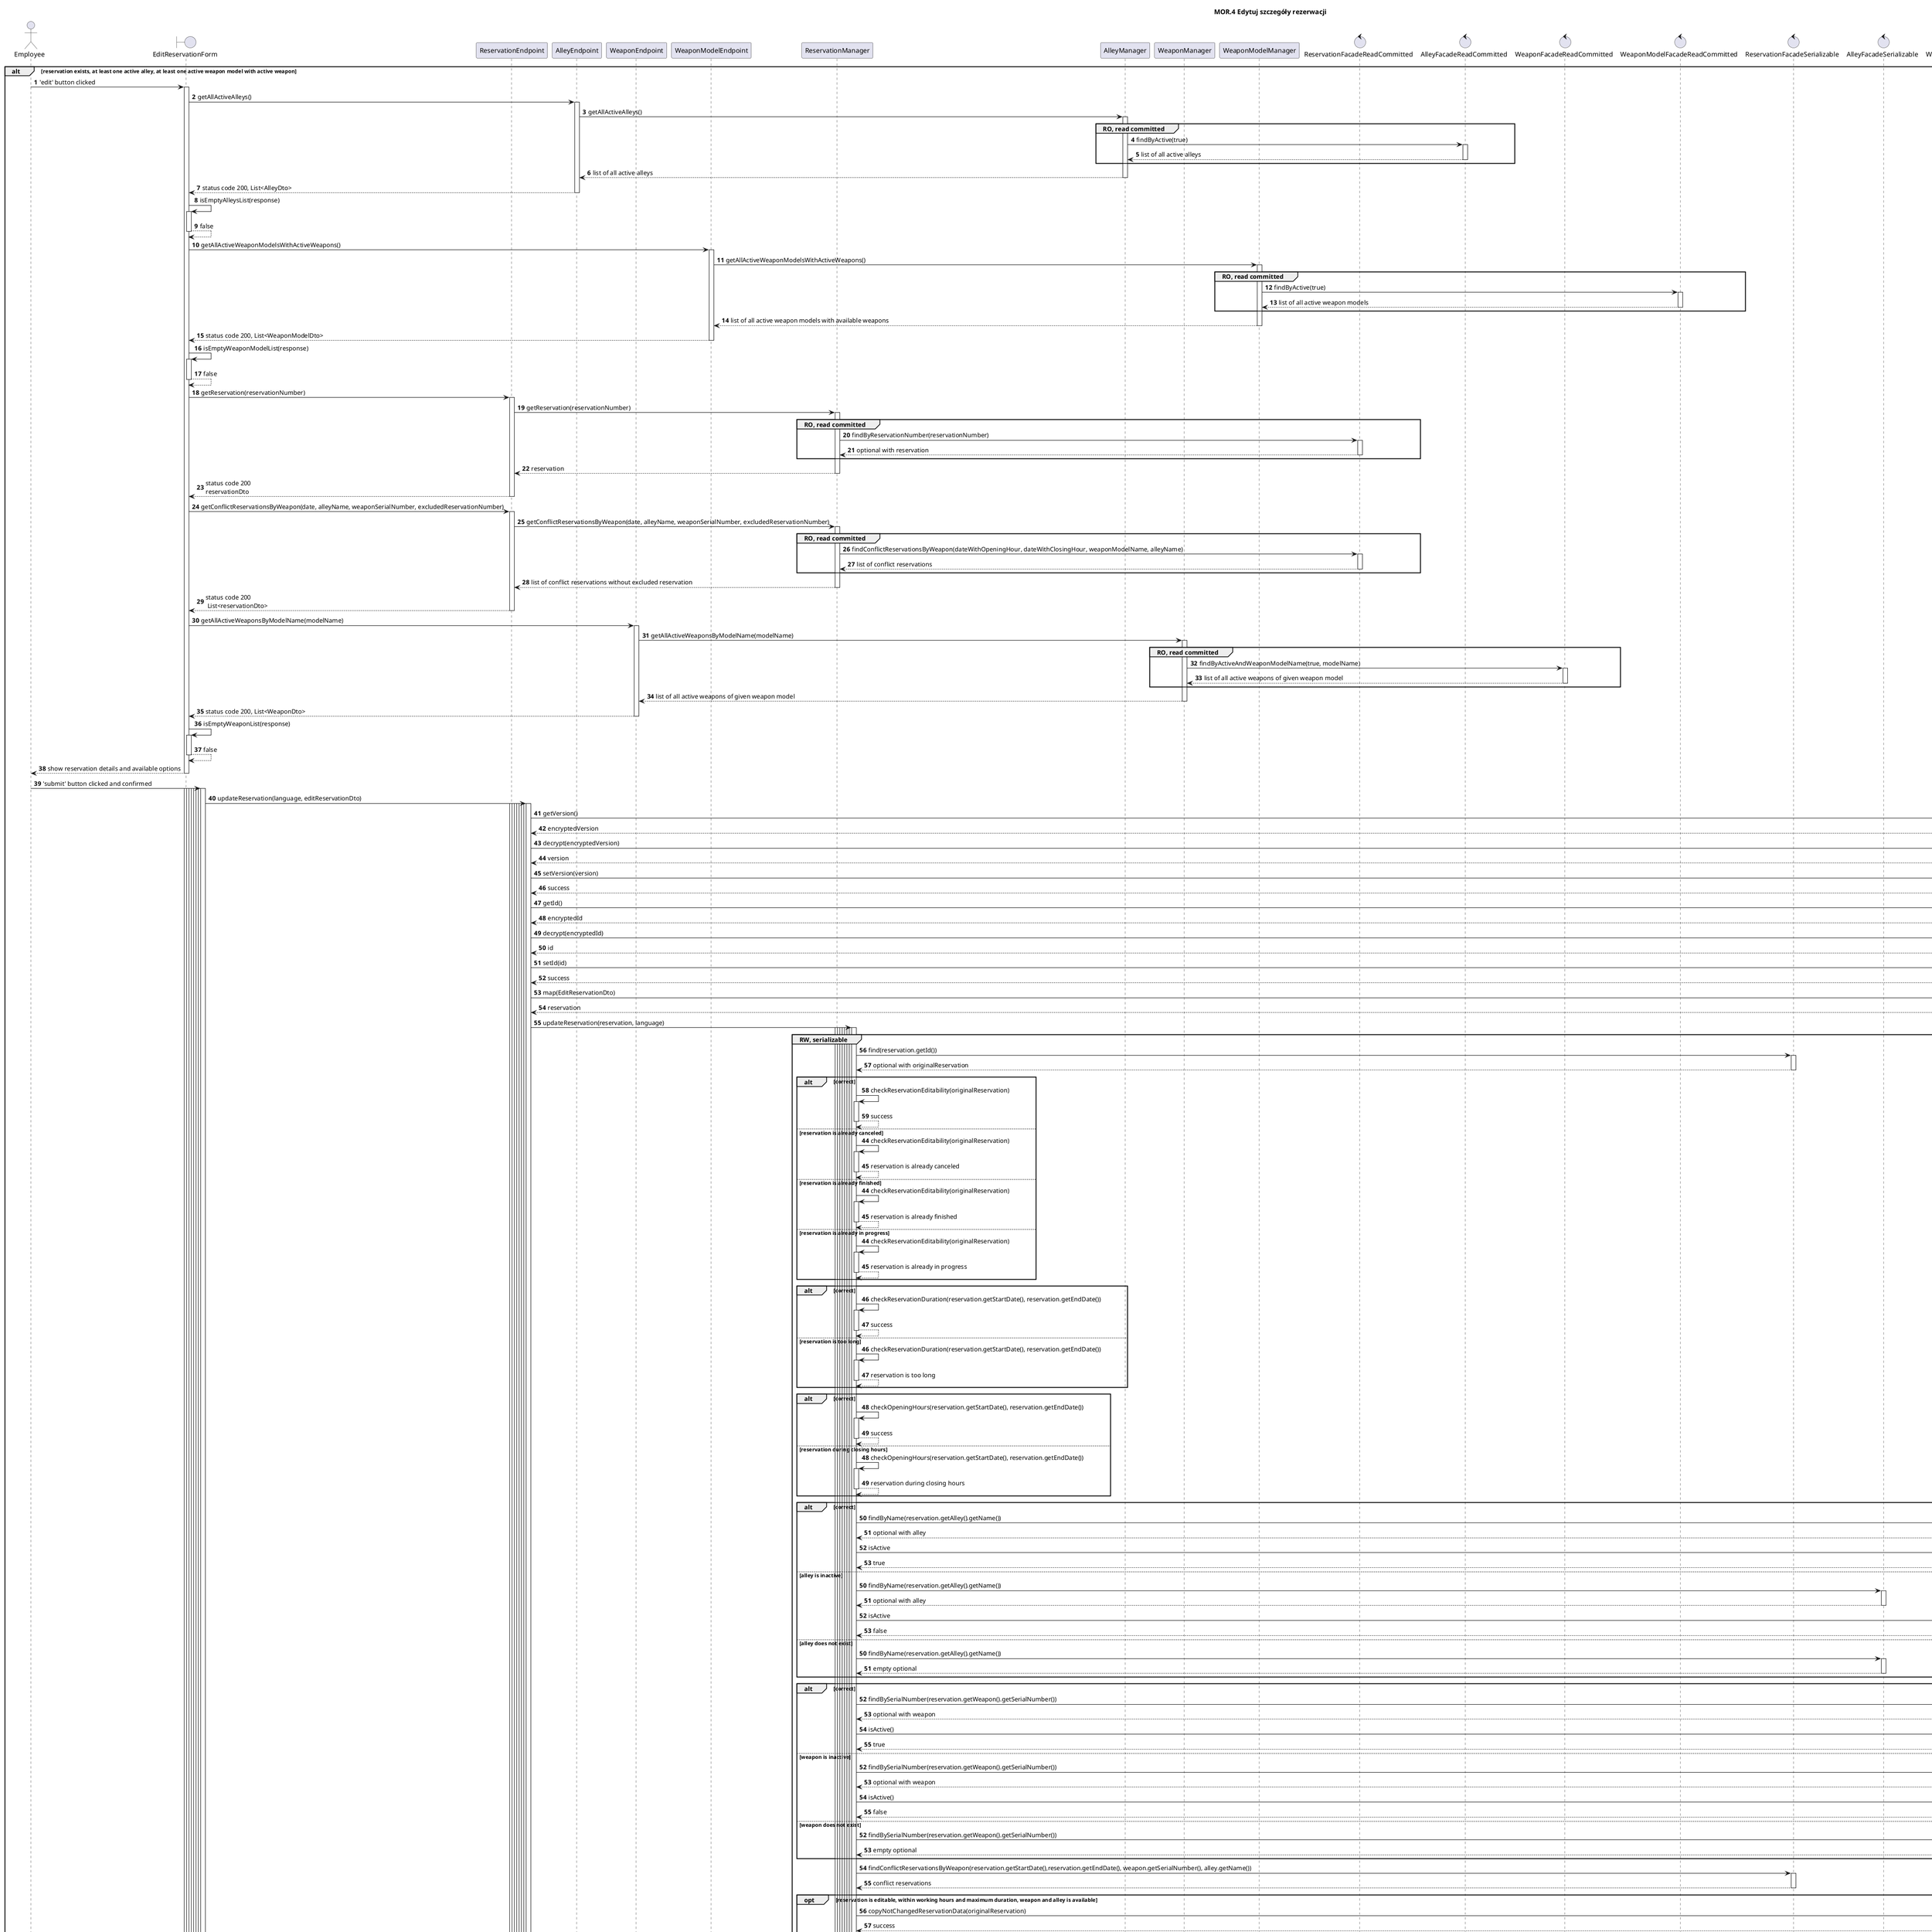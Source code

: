 @startuml
title
MOR.4 Edytuj szczegóły rezerwacji
end title

autoactivate on
actor "Employee"
boundary EditReservationForm
participant ReservationEndpoint
participant AlleyEndpoint
participant WeaponEndpoint
participant WeaponModelEndpoint
participant ReservationManager
participant AlleyManager
participant WeaponManager
participant WeaponModelManager
control ReservationFacadeReadCommitted
control AlleyFacadeReadCommitted
control WeaponFacadeReadCommitted
control WeaponModelFacadeReadCommitted
control ReservationFacadeSerializable
control AlleyFacadeSerializable
control WeaponFacadeSerializable
control WeaponModelFacadeSerializable
entity ReservationEntity
entity AlleyEntity
entity WeaponEntity
alt reservation exists, at least one active alley, at least one active weapon model with active weapon
autonumber

    "Employee" -> EditReservationForm: 'edit' button clicked

        EditReservationForm -> AlleyEndpoint: getAllActiveAlleys()
            AlleyEndpoint -> AlleyManager: getAllActiveAlleys()
                group RO, read committed
                    AlleyManager -> AlleyFacadeReadCommitted: findByActive(true)
                    return list of all active alleys
                end
            return list of all active alleys
        return status code 200, List<AlleyDto>
        EditReservationForm -> EditReservationForm: isEmptyAlleysList(response)
        return false

        EditReservationForm -> WeaponModelEndpoint: getAllActiveWeaponModelsWithActiveWeapons()
            WeaponModelEndpoint -> WeaponModelManager: getAllActiveWeaponModelsWithActiveWeapons()
                group RO, read committed
                    WeaponModelManager -> WeaponModelFacadeReadCommitted: findByActive(true)
                    return list of all active weapon models
                end
            return list of all active weapon models with available weapons
        return status code 200, List<WeaponModelDto>
        EditReservationForm -> EditReservationForm: isEmptyWeaponModelList(response)
        return false

        EditReservationForm -> ReservationEndpoint: getReservation(reservationNumber)
            ReservationEndpoint -> ReservationManager: getReservation(reservationNumber)
                group RO, read committed
                    ReservationManager -> ReservationFacadeReadCommitted: findByReservationNumber(reservationNumber)
                    return optional with reservation
                end
            return reservation
        return status code 200\nreservationDto

        EditReservationForm -> ReservationEndpoint: getConflictReservationsByWeapon(date, alleyName, weaponSerialNumber, excludedReservationNumber)
            ReservationEndpoint -> ReservationManager: getConflictReservationsByWeapon(date, alleyName, weaponSerialNumber, excludedReservationNumber)
                group RO, read committed
                    ReservationManager -> ReservationFacadeReadCommitted: findConflictReservationsByWeapon(dateWithOpeningHour, dateWithClosingHour, weaponModelName, alleyName)
                    return list of conflict reservations
                end
            return list of conflict reservations without excluded reservation
        return status code 200\n List<reservationDto>

        EditReservationForm -> WeaponEndpoint: getAllActiveWeaponsByModelName(modelName)
            WeaponEndpoint -> WeaponManager: getAllActiveWeaponsByModelName(modelName)
                group RO, read committed
                    WeaponManager -> WeaponFacadeReadCommitted: findByActiveAndWeaponModelName(true, modelName)
                    return list of all active weapons of given weapon model
                end
            return list of all active weapons of given weapon model
        return status code 200, List<WeaponDto>
        EditReservationForm -> EditReservationForm: isEmptyWeaponList(response)
        return false
    return show reservation details and available options

        "Employee" -> EditReservationForm: 'submit' button clicked and confirmed
        activate EditReservationForm
        activate EditReservationForm
        activate EditReservationForm
        activate EditReservationForm
        activate EditReservationForm
        activate EditReservationForm
        activate EditReservationForm
            EditReservationForm -> ReservationEndpoint: updateReservation(language, editReservationDto)
            activate ReservationEndpoint
            activate ReservationEndpoint
            activate ReservationEndpoint
            activate ReservationEndpoint
            activate ReservationEndpoint
            activate ReservationEndpoint
            activate ReservationEndpoint
                ReservationEndpoint -> EditReservationDto: getVersion()
                return encryptedVersion
                ReservationEndpoint -> Crypt: decrypt(encryptedVersion)
                return version
                ReservationEndpoint -> EditReservationDto: setVersion(version)
                return success
                ReservationEndpoint -> EditReservationDto: getId()
                return encryptedId
                ReservationEndpoint -> Crypt: decrypt(encryptedId)
                return id
                ReservationEndpoint -> EditReservationDto: setId(id)
                return success
                ReservationEndpoint -> EditReservationDto: map(EditReservationDto)
                return reservation
                ReservationEndpoint -> ReservationManager: updateReservation(reservation, language)
                    group RW, serializable
                    activate ReservationManager
                    activate ReservationManager
                    activate ReservationManager
                    activate ReservationManager
                    activate ReservationManager
                    activate ReservationManager
                    activate ReservationManager

                        ReservationManager -> ReservationFacadeSerializable: find(reservation.getId())
                        return optional with originalReservation

                        alt correct
                        ReservationManager -> ReservationManager: checkReservationEditability(originalReservation)
                        return success
                        else reservation is already canceled
                        autonumber 44
                        ReservationManager -> ReservationManager: checkReservationEditability(originalReservation)
                        return reservation is already canceled
                        else reservation is already finished
                        autonumber 44
                        ReservationManager -> ReservationManager: checkReservationEditability(originalReservation)
                        return reservation is already finished
                        else reservation is already in progress
                        autonumber 44
                        ReservationManager -> ReservationManager: checkReservationEditability(originalReservation)
                        return reservation is already in progress
                        end

                        alt correct
                        ReservationManager -> ReservationManager: checkReservationDuration(reservation.getStartDate(), reservation.getEndDate())
                        return success
                        else reservation is too long
                        autonumber 46
                        ReservationManager -> ReservationManager: checkReservationDuration(reservation.getStartDate(), reservation.getEndDate())
                        return reservation is too long
                        end

                        alt correct
                        ReservationManager -> ReservationManager: checkOpeningHours(reservation.getStartDate(), reservation.getEndDate())
                        return success
                        else reservation during closing hours
                        autonumber 48
                        ReservationManager -> ReservationManager: checkOpeningHours(reservation.getStartDate(), reservation.getEndDate())
                        return reservation during closing hours
                        end

                        alt correct
                                ReservationManager -> AlleyFacade: findByName(reservation.getAlley().getName())
                                return optional with alley
                                ReservationManager -> AlleyEntity: isActive
                                return true
                        else alley is inactive
                        autonumber 50

                                ReservationManager -> AlleyFacadeSerializable: findByName(reservation.getAlley().getName())
                                return optional with alley
                                ReservationManager -> AlleyEntity: isActive
                                return false

                        else alley does not exist
                        autonumber 50

                                ReservationManager -> AlleyFacadeSerializable: findByName(reservation.getAlley().getName())
                                return empty optional

                        end
                        alt correct

                                ReservationManager -> WeaponFacadeSerializable: findBySerialNumber(reservation.getWeapon().getSerialNumber())
                                return optional with weapon
                                ReservationManager -> WeaponEntity: isActive()
                                return true

                        else weapon is inactive
                        autonumber 52

                                ReservationManager -> WeaponFacadeSerializable: findBySerialNumber(reservation.getWeapon().getSerialNumber())
                                return optional with weapon
                                ReservationManager -> WeaponEntity: isActive()
                                return false

                        else weapon does not exist
                        autonumber 52

                                ReservationManager -> WeaponFacadeSerializable: findBySerialNumber(reservation.getWeapon().getSerialNumber())
                                return empty optional

                        end
                        ReservationManager -> ReservationFacadeSerializable: findConflictReservationsByWeapon(reservation.getStartDate(),reservation.getEndDate(), weapon.getSerialNumber(), alley.getName())
                        return conflict reservations
                        opt reservation is editable, within working hours and maximum duration, weapon and alley is available
                            ReservationManager -> ReservationEntity: copyNotChangedReservationData(originalReservation)
                            return success
                            ReservationManager -> ReservationEntity: setWeapon(weapon)
                            return success
                            ReservationManager -> ReservationEntity: setAlley(alley)
                            return success
                            ReservationManager -> ReservationFacadeSerializable: edit(reservation)
                            return success
                            ReservationManager -> EmailCreator: getEmailForReservationEdit(emailDetails)
                            return email
                            ReservationManager -> EmailSender: sendEmail(email)
                            return success
                        end
                    end
                    alt correct
                                ReservationManager --> ReservationEndpoint: success
                            ReservationEndpoint --> EditReservationForm: status code 200
                        EditReservationForm --> Employee: 'success' message
                    else alley is not available
                    autonumber 66
                                ReservationManager --> ReservationEndpoint: alley is not available
                            ReservationEndpoint --> EditReservationForm: status code 400
                        EditReservationForm --> Employee: 'error' message
                    else weapon is not available
                    autonumber 66
                                ReservationManager --> ReservationEndpoint: weapon is not available
                            ReservationEndpoint --> EditReservationForm: status code 400
                        EditReservationForm --> Employee: 'error' message
                     else reservation is already canceled
                     autonumber 66
                                 ReservationManager --> ReservationEndpoint: reservation is already canceled
                             ReservationEndpoint --> EditReservationForm: status code 400
                         EditReservationForm --> Employee: 'error' message
                     else reservation is already finished
                     autonumber 66
                                 ReservationManager --> ReservationEndpoint: reservation is already finished
                             ReservationEndpoint --> EditReservationForm: status code 400
                         EditReservationForm --> Employee: 'error' message
                    else reservation is already in progress
                    autonumber 66
                                ReservationManager --> ReservationEndpoint: reservation is already in progress
                            ReservationEndpoint --> EditReservationForm: status code 400
                        EditReservationForm --> Employee: 'error' message
                    else reservation is too long
                    autonumber 66
                                ReservationManager --> ReservationEndpoint: reservation is too long
                            ReservationEndpoint --> EditReservationForm: status code 400
                        EditReservationForm --> Employee: 'error' message
                    else reservation during closing hours
                    autonumber 66
                                ReservationManager --> ReservationEndpoint: reservation during closing hours
                            ReservationEndpoint --> EditReservationForm: status code 400
                        EditReservationForm --> Employee: 'error' message
                    end

else no active alleys
autonumber
        "Employee" -> EditReservationForm: 'edit' button clicked
        EditReservationForm -> AlleyEndpoint: getAllActiveAlleys()
            AlleyEndpoint -> AlleyManager: getAllActiveAlleys()
                group RO, read committed
                    AlleyManager -> AlleyFacadeReadCommitted: findByActive(true)
                    return list of all active alleys
                end
            return list of all active alleys
        return status code 200, List<AlleyDto>
        EditReservationForm -> EditReservationForm: isEmptyAlleysList(response)
        return true
        return 'error' message


else no active weapon models with active weapons
"Employee" -> EditReservationForm: 'edit' button clicked
         EditReservationForm -> AlleyEndpoint: getAllActiveAlleys()
                AlleyEndpoint -> AlleyManager: getAllActiveAlleys()
                    group RO, read committed
                        AlleyManager -> AlleyFacadeReadCommitted: findByActive(true)
                        return list of all active alleys
                    end
                return list of all active alleys
            return status code 200, List<AlleyDto>
            EditReservationForm -> EditReservationForm: isEmptyAlleysList(response)
            return false

            EditReservationForm -> WeaponModelEndpoint: getAllActiveWeaponModelsWithActiveWeapons()
                WeaponModelEndpoint -> WeaponModelManager: getAllActiveWeaponModelsWithActiveWeapons()
                    group RO, read committed
                        WeaponModelManager -> WeaponModelFacadeReadCommitted: findByActive(true)
                        return list of all active weapon models
                    end
                return list of all active weapon models with available weapons
            return status code 200, List<WeaponModelDto>
            EditReservationForm -> EditReservationForm: isEmptyWeaponModelList(response)
            return true
            return 'error' message

else reservation does not exist
"Employee" -> EditReservationForm: 'edit' button clicked
         EditReservationForm -> AlleyEndpoint: getAllActiveAlleys()
                AlleyEndpoint -> AlleyManager: getAllActiveAlleys()
                    group RO, read committed
                        AlleyManager -> AlleyFacadeReadCommitted: findByActive(true)
                        return list of all active alleys
                    end
                return list of all active alleys
            return status code 200, List<AlleyDto>
            EditReservationForm -> EditReservationForm: isEmptyAlleysList(response)
            return false

            EditReservationForm -> WeaponModelEndpoint: getAllActiveWeaponModelsWithActiveWeapons()
                WeaponModelEndpoint -> WeaponModelManager: getAllActiveWeaponModelsWithActiveWeapons()
                    group RO, read committed
                        WeaponModelManager -> WeaponModelFacadeReadCommitted: findByActive(true)
                        return list of all active weapon models
                    end
                return list of all active weapon models with available weapons
            return status code 200, List<WeaponModelDto>
            EditReservationForm -> EditReservationForm: isEmptyWeaponModelList(response)
            return false

            EditReservationForm -> ReservationEndpoint: getReservation(reservationNumber)
                ReservationEndpoint -> ReservationManager: getReservation(reservationNumber)
                    group RO, read committed
                        ReservationManager -> ReservationFacadeReadCommitted: findByReservationNumber(reservationNumber)
                        return empty optional
                    end
                return reservation does not exist
            return status code 400
        return 'error' message

else no available weapons of given model
"Employee" -> EditReservationForm: 'edit' button clicked
    EditReservationForm -> AlleyEndpoint: getAllActiveAlleys()
                    AlleyEndpoint -> AlleyManager: getAllActiveAlleys()
                        group RO, read committed
                            AlleyManager -> AlleyFacadeReadCommitted: findByActive(true)
                            return list of all active alleys
                        end
                    return list of all active alleys
                return status code 200, List<AlleyDto>
                EditReservationForm -> EditReservationForm: isEmptyAlleysList(response)
                return false

                EditReservationForm -> WeaponModelEndpoint: getAllActiveWeaponModelsWithActiveWeapons()
                    WeaponModelEndpoint -> WeaponModelManager: getAllActiveWeaponModelsWithActiveWeapons()
                        group RO, read committed
                            WeaponModelManager -> WeaponModelFacadeReadCommitted: findByActive(true)
                            return list of all active weapon models
                        end
                    return list of all active weapon models with available weapons
                return status code 200, List<WeaponModelDto>
                EditReservationForm -> EditReservationForm: isEmptyWeaponModelList(response)
                return false

                EditReservationForm -> ReservationEndpoint: getReservation(reservationNumber)
                    ReservationEndpoint -> ReservationManager: getReservation(reservationNumber)
                        group RO, read committed
                            ReservationManager -> ReservationFacadeReadCommitted: findByReservationNumber(reservationNumber)
                            return optional with reservation
                        end
                    return reservation
                return status code 200\nreservationDto

                EditReservationForm -> ReservationEndpoint: getConflictReservationsByWeapon(date, alleyName, weaponSerialNumber, excludedReservationNumber)
                    ReservationEndpoint -> ReservationManager: getConflictReservationsByWeapon(date, alleyName, weaponSerialNumber, excludedReservationNumber)
                        group RO, read committed
                            ReservationManager -> ReservationFacadeReadCommitted: findConflictReservationsByWeapon(dateWithOpeningHour, dateWithClosingHour, weaponSerialNumber, alleyName)
                            return list of conflict reservations
                        end
                    return list of conflict reservations without excluded reservation
                return status code 200\n List<reservationDto>

                EditReservationForm -> WeaponEndpoint: getAllActiveWeaponsByModelName(modelName)
                    WeaponEndpoint -> WeaponManager: getAllActiveWeaponsByModelName(modelName)
                        group RO, read committed
                            WeaponManager -> WeaponFacadeReadCommitted: findByActiveAndWeaponModelName(true, modelName)
                            return list of all active weapons of given weapon model
                        end
                    return list of all active weapons of given weapon model
                return status code 200, List<WeaponDto>
                EditReservationForm -> EditReservationForm: isEmptyWeaponList(response)
                return true
            return 'error' message
end
@enduml
